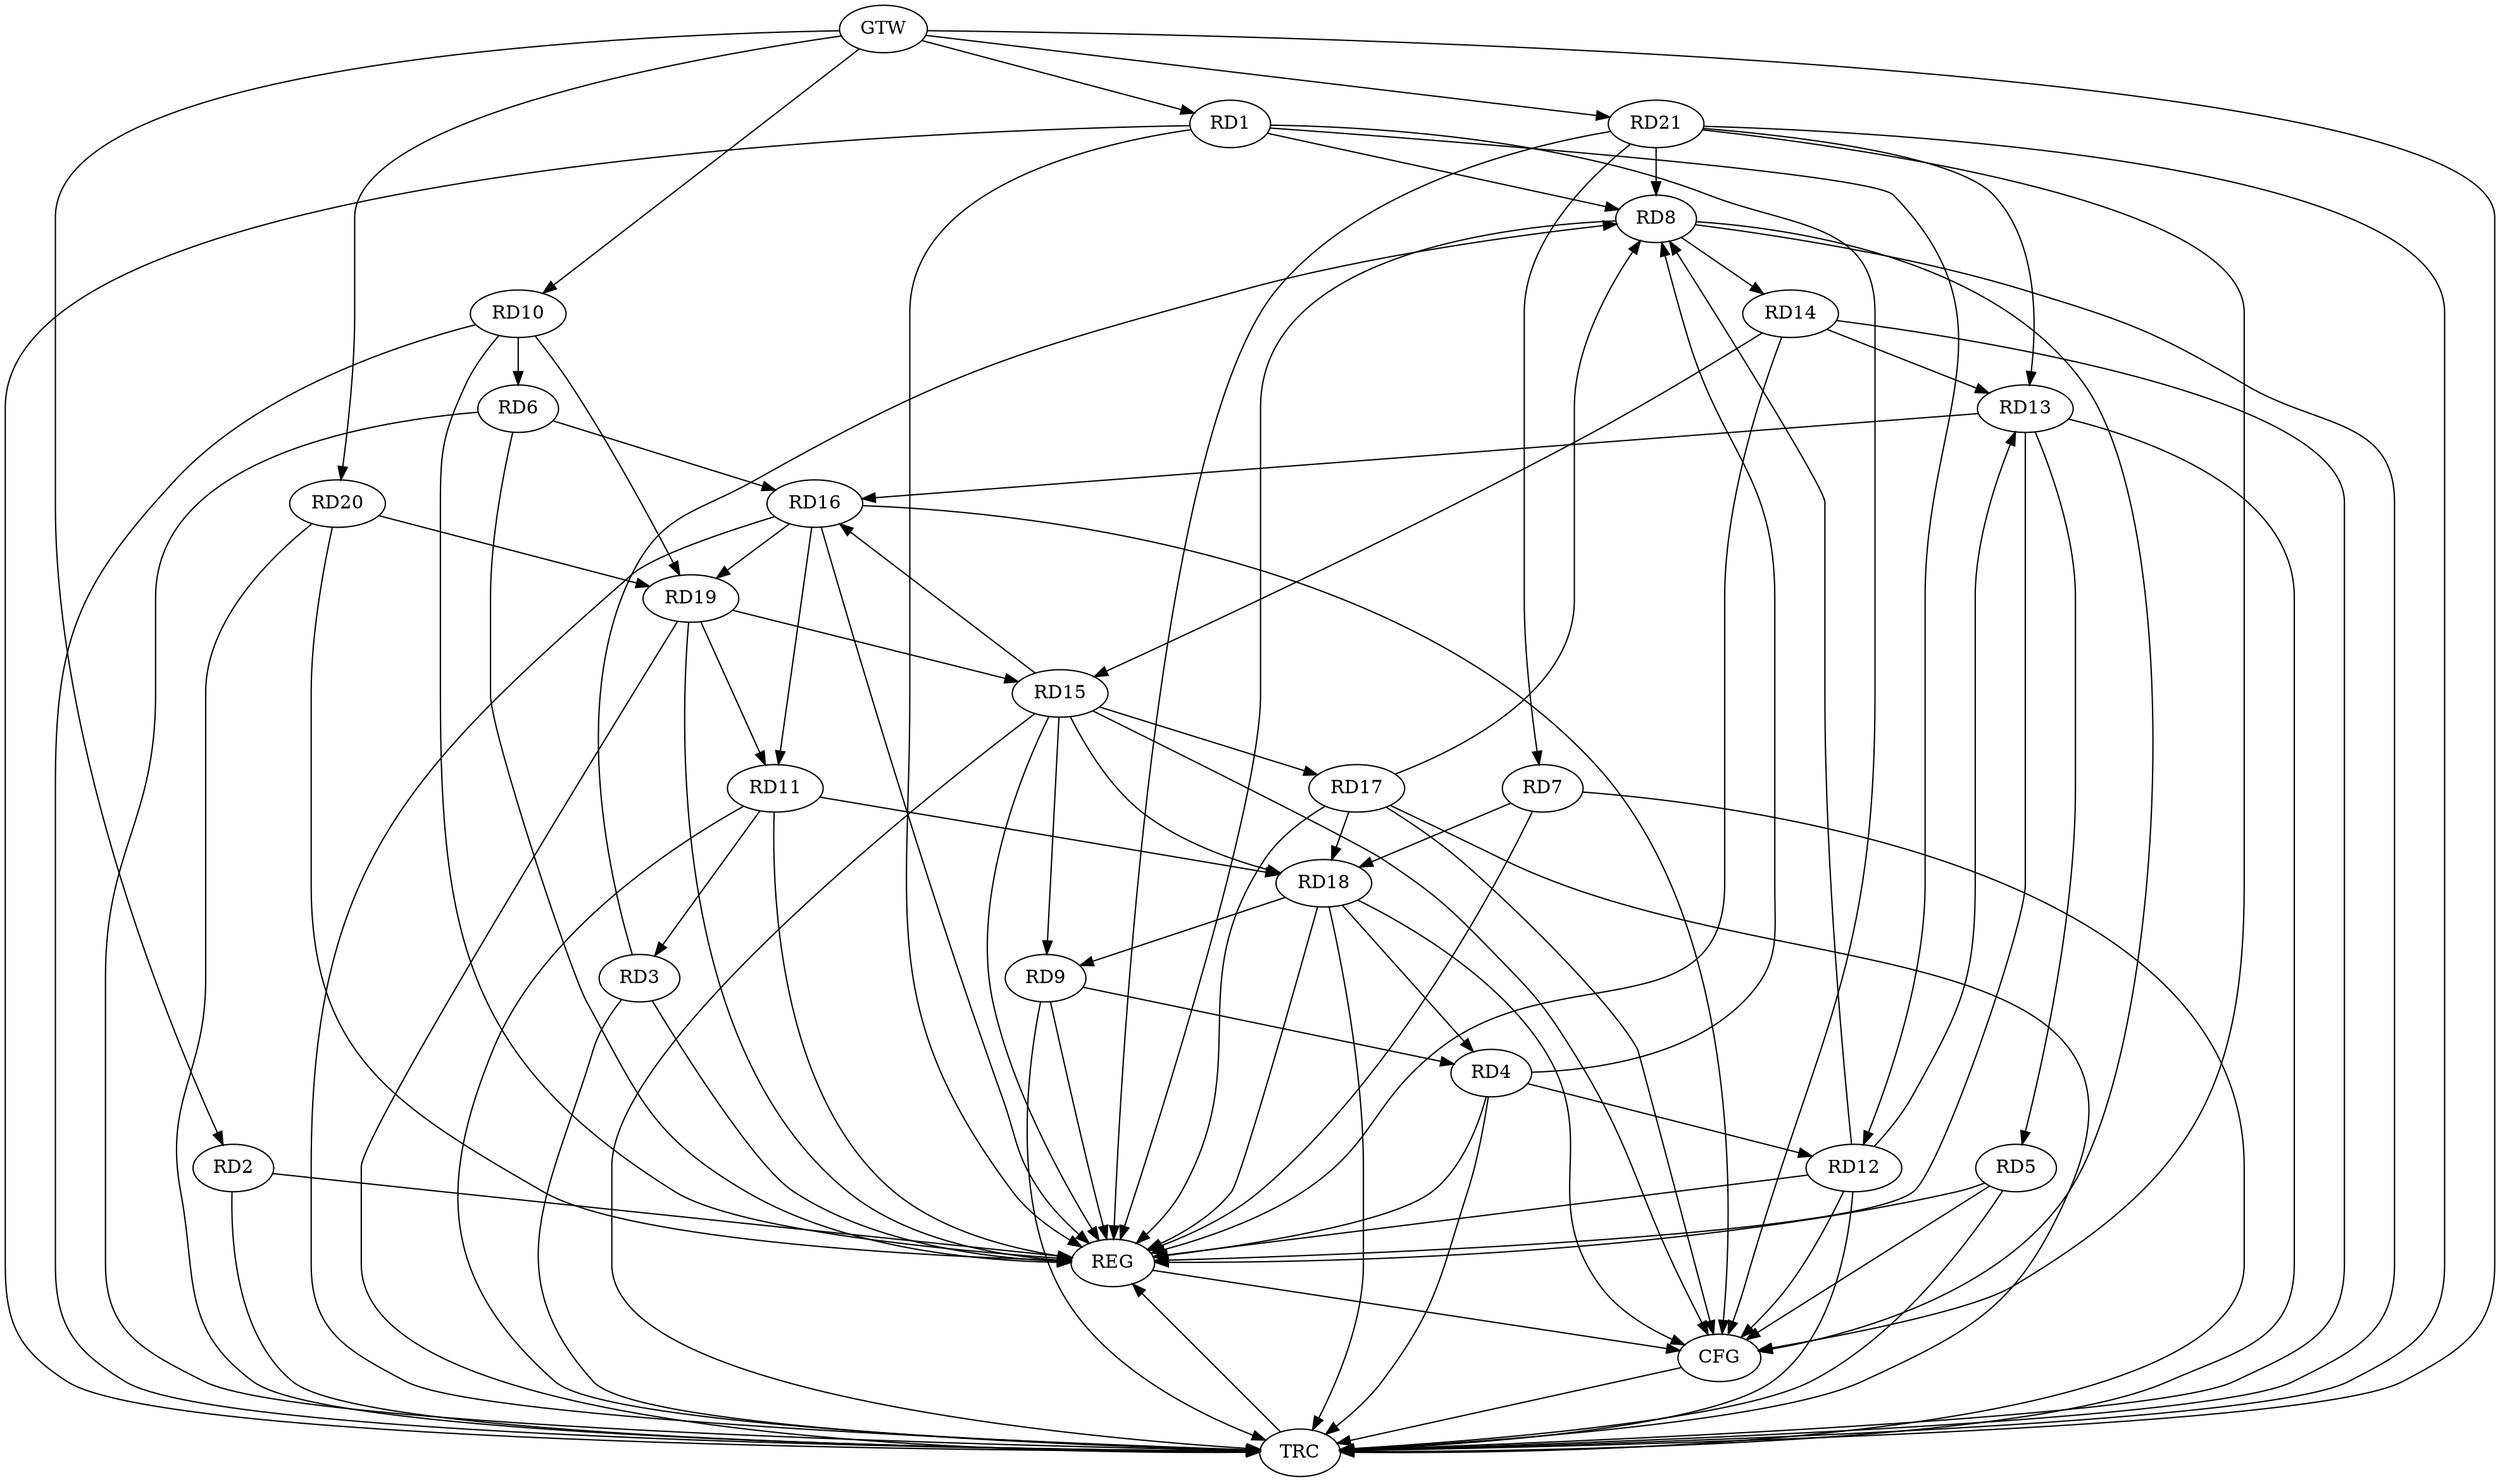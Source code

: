 strict digraph G {
  RD1 [ label="RD1" ];
  RD2 [ label="RD2" ];
  RD3 [ label="RD3" ];
  RD4 [ label="RD4" ];
  RD5 [ label="RD5" ];
  RD6 [ label="RD6" ];
  RD7 [ label="RD7" ];
  RD8 [ label="RD8" ];
  RD9 [ label="RD9" ];
  RD10 [ label="RD10" ];
  RD11 [ label="RD11" ];
  RD12 [ label="RD12" ];
  RD13 [ label="RD13" ];
  RD14 [ label="RD14" ];
  RD15 [ label="RD15" ];
  RD16 [ label="RD16" ];
  RD17 [ label="RD17" ];
  RD18 [ label="RD18" ];
  RD19 [ label="RD19" ];
  RD20 [ label="RD20" ];
  RD21 [ label="RD21" ];
  GTW [ label="GTW" ];
  REG [ label="REG" ];
  CFG [ label="CFG" ];
  TRC [ label="TRC" ];
  RD1 -> RD8;
  RD1 -> RD12;
  RD3 -> RD8;
  RD11 -> RD3;
  RD4 -> RD8;
  RD9 -> RD4;
  RD4 -> RD12;
  RD18 -> RD4;
  RD13 -> RD5;
  RD10 -> RD6;
  RD6 -> RD16;
  RD7 -> RD18;
  RD21 -> RD7;
  RD12 -> RD8;
  RD8 -> RD14;
  RD17 -> RD8;
  RD21 -> RD8;
  RD15 -> RD9;
  RD18 -> RD9;
  RD10 -> RD19;
  RD16 -> RD11;
  RD11 -> RD18;
  RD19 -> RD11;
  RD12 -> RD13;
  RD14 -> RD13;
  RD13 -> RD16;
  RD21 -> RD13;
  RD14 -> RD15;
  RD15 -> RD16;
  RD15 -> RD17;
  RD15 -> RD18;
  RD19 -> RD15;
  RD16 -> RD19;
  RD17 -> RD18;
  RD20 -> RD19;
  GTW -> RD1;
  GTW -> RD2;
  GTW -> RD10;
  GTW -> RD20;
  GTW -> RD21;
  RD1 -> REG;
  RD2 -> REG;
  RD3 -> REG;
  RD4 -> REG;
  RD5 -> REG;
  RD6 -> REG;
  RD7 -> REG;
  RD8 -> REG;
  RD9 -> REG;
  RD10 -> REG;
  RD11 -> REG;
  RD12 -> REG;
  RD13 -> REG;
  RD14 -> REG;
  RD15 -> REG;
  RD16 -> REG;
  RD17 -> REG;
  RD18 -> REG;
  RD19 -> REG;
  RD20 -> REG;
  RD21 -> REG;
  RD5 -> CFG;
  RD15 -> CFG;
  RD21 -> CFG;
  RD1 -> CFG;
  RD17 -> CFG;
  RD16 -> CFG;
  RD8 -> CFG;
  RD18 -> CFG;
  RD12 -> CFG;
  REG -> CFG;
  RD1 -> TRC;
  RD2 -> TRC;
  RD3 -> TRC;
  RD4 -> TRC;
  RD5 -> TRC;
  RD6 -> TRC;
  RD7 -> TRC;
  RD8 -> TRC;
  RD9 -> TRC;
  RD10 -> TRC;
  RD11 -> TRC;
  RD12 -> TRC;
  RD13 -> TRC;
  RD14 -> TRC;
  RD15 -> TRC;
  RD16 -> TRC;
  RD17 -> TRC;
  RD18 -> TRC;
  RD19 -> TRC;
  RD20 -> TRC;
  RD21 -> TRC;
  GTW -> TRC;
  CFG -> TRC;
  TRC -> REG;
}
